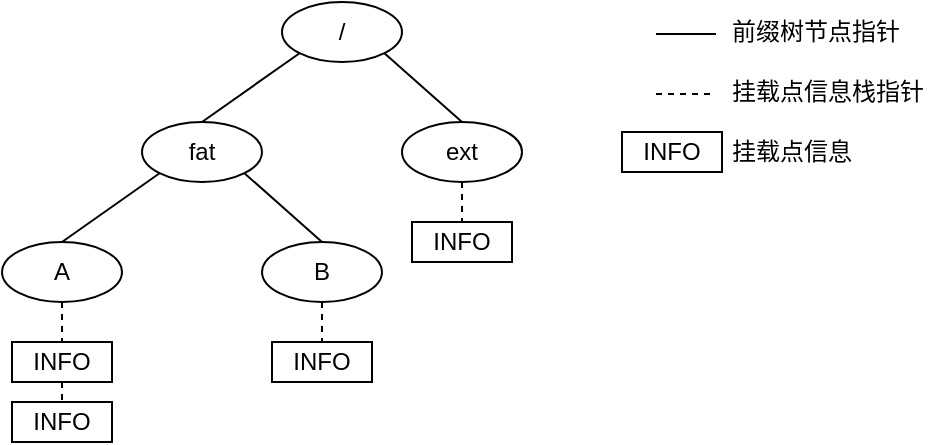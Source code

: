 <mxfile version="20.6.2" type="github">
  <diagram id="XPHGXNMReBrfREELwPxk" name="第 1 页">
    <mxGraphModel dx="2062" dy="1066" grid="1" gridSize="10" guides="1" tooltips="1" connect="1" arrows="1" fold="1" page="1" pageScale="1" pageWidth="827" pageHeight="1169" math="0" shadow="0">
      <root>
        <mxCell id="0" />
        <mxCell id="1" parent="0" />
        <mxCell id="ToZwfog0YWxX7Lkb7_2q-6" style="rounded=0;orthogonalLoop=1;jettySize=auto;html=1;exitX=0;exitY=1;exitDx=0;exitDy=0;entryX=0.5;entryY=0;entryDx=0;entryDy=0;endArrow=none;endFill=0;" edge="1" parent="1" source="ToZwfog0YWxX7Lkb7_2q-1" target="ToZwfog0YWxX7Lkb7_2q-2">
          <mxGeometry relative="1" as="geometry" />
        </mxCell>
        <mxCell id="ToZwfog0YWxX7Lkb7_2q-7" style="edgeStyle=none;rounded=0;orthogonalLoop=1;jettySize=auto;html=1;exitX=1;exitY=1;exitDx=0;exitDy=0;entryX=0.5;entryY=0;entryDx=0;entryDy=0;endArrow=none;endFill=0;" edge="1" parent="1" source="ToZwfog0YWxX7Lkb7_2q-1" target="ToZwfog0YWxX7Lkb7_2q-3">
          <mxGeometry relative="1" as="geometry" />
        </mxCell>
        <mxCell id="ToZwfog0YWxX7Lkb7_2q-1" value="/" style="ellipse;whiteSpace=wrap;html=1;" vertex="1" parent="1">
          <mxGeometry x="340" y="170" width="60" height="30" as="geometry" />
        </mxCell>
        <mxCell id="ToZwfog0YWxX7Lkb7_2q-8" style="edgeStyle=none;rounded=0;orthogonalLoop=1;jettySize=auto;html=1;exitX=0;exitY=1;exitDx=0;exitDy=0;entryX=0.5;entryY=0;entryDx=0;entryDy=0;endArrow=none;endFill=0;" edge="1" parent="1" source="ToZwfog0YWxX7Lkb7_2q-2" target="ToZwfog0YWxX7Lkb7_2q-4">
          <mxGeometry relative="1" as="geometry" />
        </mxCell>
        <mxCell id="ToZwfog0YWxX7Lkb7_2q-9" style="edgeStyle=none;rounded=0;orthogonalLoop=1;jettySize=auto;html=1;exitX=1;exitY=1;exitDx=0;exitDy=0;entryX=0.5;entryY=0;entryDx=0;entryDy=0;endArrow=none;endFill=0;" edge="1" parent="1" source="ToZwfog0YWxX7Lkb7_2q-2" target="ToZwfog0YWxX7Lkb7_2q-5">
          <mxGeometry relative="1" as="geometry" />
        </mxCell>
        <mxCell id="ToZwfog0YWxX7Lkb7_2q-2" value="fat" style="ellipse;whiteSpace=wrap;html=1;" vertex="1" parent="1">
          <mxGeometry x="270" y="230" width="60" height="30" as="geometry" />
        </mxCell>
        <mxCell id="ToZwfog0YWxX7Lkb7_2q-18" style="edgeStyle=none;rounded=0;orthogonalLoop=1;jettySize=auto;html=1;exitX=0.5;exitY=1;exitDx=0;exitDy=0;entryX=0.5;entryY=0;entryDx=0;entryDy=0;dashed=1;endArrow=none;endFill=0;" edge="1" parent="1" source="ToZwfog0YWxX7Lkb7_2q-3" target="ToZwfog0YWxX7Lkb7_2q-17">
          <mxGeometry relative="1" as="geometry" />
        </mxCell>
        <mxCell id="ToZwfog0YWxX7Lkb7_2q-3" value="ext" style="ellipse;whiteSpace=wrap;html=1;" vertex="1" parent="1">
          <mxGeometry x="400" y="230" width="60" height="30" as="geometry" />
        </mxCell>
        <mxCell id="ToZwfog0YWxX7Lkb7_2q-14" style="edgeStyle=none;rounded=0;orthogonalLoop=1;jettySize=auto;html=1;exitX=0.5;exitY=1;exitDx=0;exitDy=0;entryX=0.5;entryY=0;entryDx=0;entryDy=0;endArrow=none;endFill=0;dashed=1;" edge="1" parent="1" source="ToZwfog0YWxX7Lkb7_2q-4" target="ToZwfog0YWxX7Lkb7_2q-10">
          <mxGeometry relative="1" as="geometry" />
        </mxCell>
        <mxCell id="ToZwfog0YWxX7Lkb7_2q-4" value="A" style="ellipse;whiteSpace=wrap;html=1;" vertex="1" parent="1">
          <mxGeometry x="200" y="290" width="60" height="30" as="geometry" />
        </mxCell>
        <mxCell id="ToZwfog0YWxX7Lkb7_2q-16" style="edgeStyle=none;rounded=0;orthogonalLoop=1;jettySize=auto;html=1;exitX=0.5;exitY=1;exitDx=0;exitDy=0;entryX=0.5;entryY=0;entryDx=0;entryDy=0;endArrow=none;endFill=0;dashed=1;" edge="1" parent="1" source="ToZwfog0YWxX7Lkb7_2q-5" target="ToZwfog0YWxX7Lkb7_2q-15">
          <mxGeometry relative="1" as="geometry" />
        </mxCell>
        <mxCell id="ToZwfog0YWxX7Lkb7_2q-5" value="B" style="ellipse;whiteSpace=wrap;html=1;" vertex="1" parent="1">
          <mxGeometry x="330" y="290" width="60" height="30" as="geometry" />
        </mxCell>
        <mxCell id="ToZwfog0YWxX7Lkb7_2q-13" style="edgeStyle=none;rounded=0;orthogonalLoop=1;jettySize=auto;html=1;exitX=0.5;exitY=1;exitDx=0;exitDy=0;entryX=0.5;entryY=0;entryDx=0;entryDy=0;endArrow=none;endFill=0;dashed=1;" edge="1" parent="1" source="ToZwfog0YWxX7Lkb7_2q-10" target="ToZwfog0YWxX7Lkb7_2q-11">
          <mxGeometry relative="1" as="geometry" />
        </mxCell>
        <mxCell id="ToZwfog0YWxX7Lkb7_2q-10" value="INFO" style="rounded=0;whiteSpace=wrap;html=1;" vertex="1" parent="1">
          <mxGeometry x="205" y="340" width="50" height="20" as="geometry" />
        </mxCell>
        <mxCell id="ToZwfog0YWxX7Lkb7_2q-11" value="INFO" style="rounded=0;whiteSpace=wrap;html=1;" vertex="1" parent="1">
          <mxGeometry x="205" y="370" width="50" height="20" as="geometry" />
        </mxCell>
        <mxCell id="ToZwfog0YWxX7Lkb7_2q-15" value="INFO" style="rounded=0;whiteSpace=wrap;html=1;" vertex="1" parent="1">
          <mxGeometry x="335" y="340" width="50" height="20" as="geometry" />
        </mxCell>
        <mxCell id="ToZwfog0YWxX7Lkb7_2q-17" value="INFO" style="rounded=0;whiteSpace=wrap;html=1;" vertex="1" parent="1">
          <mxGeometry x="405" y="280" width="50" height="20" as="geometry" />
        </mxCell>
        <mxCell id="ToZwfog0YWxX7Lkb7_2q-19" value="" style="endArrow=none;html=1;rounded=0;" edge="1" parent="1">
          <mxGeometry width="50" height="50" relative="1" as="geometry">
            <mxPoint x="527" y="186" as="sourcePoint" />
            <mxPoint x="557" y="186" as="targetPoint" />
          </mxGeometry>
        </mxCell>
        <mxCell id="ToZwfog0YWxX7Lkb7_2q-20" value="前缀树节点指针" style="text;html=1;strokeColor=none;fillColor=none;align=center;verticalAlign=middle;whiteSpace=wrap;rounded=0;" vertex="1" parent="1">
          <mxGeometry x="562" y="170" width="90" height="30" as="geometry" />
        </mxCell>
        <mxCell id="ToZwfog0YWxX7Lkb7_2q-21" value="" style="endArrow=none;html=1;rounded=0;dashed=1;" edge="1" parent="1">
          <mxGeometry width="50" height="50" relative="1" as="geometry">
            <mxPoint x="527" y="216" as="sourcePoint" />
            <mxPoint x="557" y="216" as="targetPoint" />
          </mxGeometry>
        </mxCell>
        <mxCell id="ToZwfog0YWxX7Lkb7_2q-22" value="挂载点信息栈指针" style="text;html=1;strokeColor=none;fillColor=none;align=center;verticalAlign=middle;whiteSpace=wrap;rounded=0;" vertex="1" parent="1">
          <mxGeometry x="563" y="200" width="100" height="30" as="geometry" />
        </mxCell>
        <mxCell id="ToZwfog0YWxX7Lkb7_2q-23" value="INFO" style="rounded=0;whiteSpace=wrap;html=1;" vertex="1" parent="1">
          <mxGeometry x="510" y="235" width="50" height="20" as="geometry" />
        </mxCell>
        <mxCell id="ToZwfog0YWxX7Lkb7_2q-24" value="挂载点信息" style="text;html=1;strokeColor=none;fillColor=none;align=center;verticalAlign=middle;whiteSpace=wrap;rounded=0;" vertex="1" parent="1">
          <mxGeometry x="560" y="230" width="70" height="30" as="geometry" />
        </mxCell>
      </root>
    </mxGraphModel>
  </diagram>
</mxfile>
